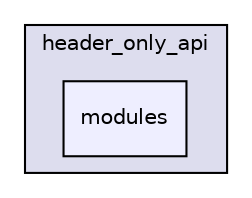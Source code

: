 digraph "nuitrack/header_only_api/modules" {
  compound=true
  node [ fontsize="10", fontname="Helvetica"];
  edge [ labelfontsize="10", labelfontname="Helvetica"];
  subgraph clusterdir_7b26b64e229c418d870d82c3786df244 {
    graph [ bgcolor="#ddddee", pencolor="black", label="header_only_api" fontname="Helvetica", fontsize="10", URL="dir_7b26b64e229c418d870d82c3786df244.html"]
  dir_1bc25a0ee97a82fa283fd4dd9a41bffd [shape=box, label="modules", style="filled", fillcolor="#eeeeff", pencolor="black", URL="dir_1bc25a0ee97a82fa283fd4dd9a41bffd.html"];
  }
}
